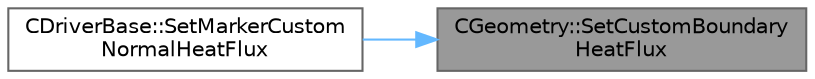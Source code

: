 digraph "CGeometry::SetCustomBoundaryHeatFlux"
{
 // LATEX_PDF_SIZE
  bgcolor="transparent";
  edge [fontname=Helvetica,fontsize=10,labelfontname=Helvetica,labelfontsize=10];
  node [fontname=Helvetica,fontsize=10,shape=box,height=0.2,width=0.4];
  rankdir="RL";
  Node1 [id="Node000001",label="CGeometry::SetCustomBoundary\lHeatFlux",height=0.2,width=0.4,color="gray40", fillcolor="grey60", style="filled", fontcolor="black",tooltip="Set the value of the customized normal heat flux at a specified vertex on a specified marker."];
  Node1 -> Node2 [id="edge1_Node000001_Node000002",dir="back",color="steelblue1",style="solid",tooltip=" "];
  Node2 [id="Node000002",label="CDriverBase::SetMarkerCustom\lNormalHeatFlux",height=0.2,width=0.4,color="grey40", fillcolor="white", style="filled",URL="$group__PySU2.html#ga64eb1fdc7cb4f171ca2819a799ace3eb",tooltip="Set the wall normal heat flux at a vertex on a specified marker (MARKER_PYTHON_CUSTOM)."];
}
